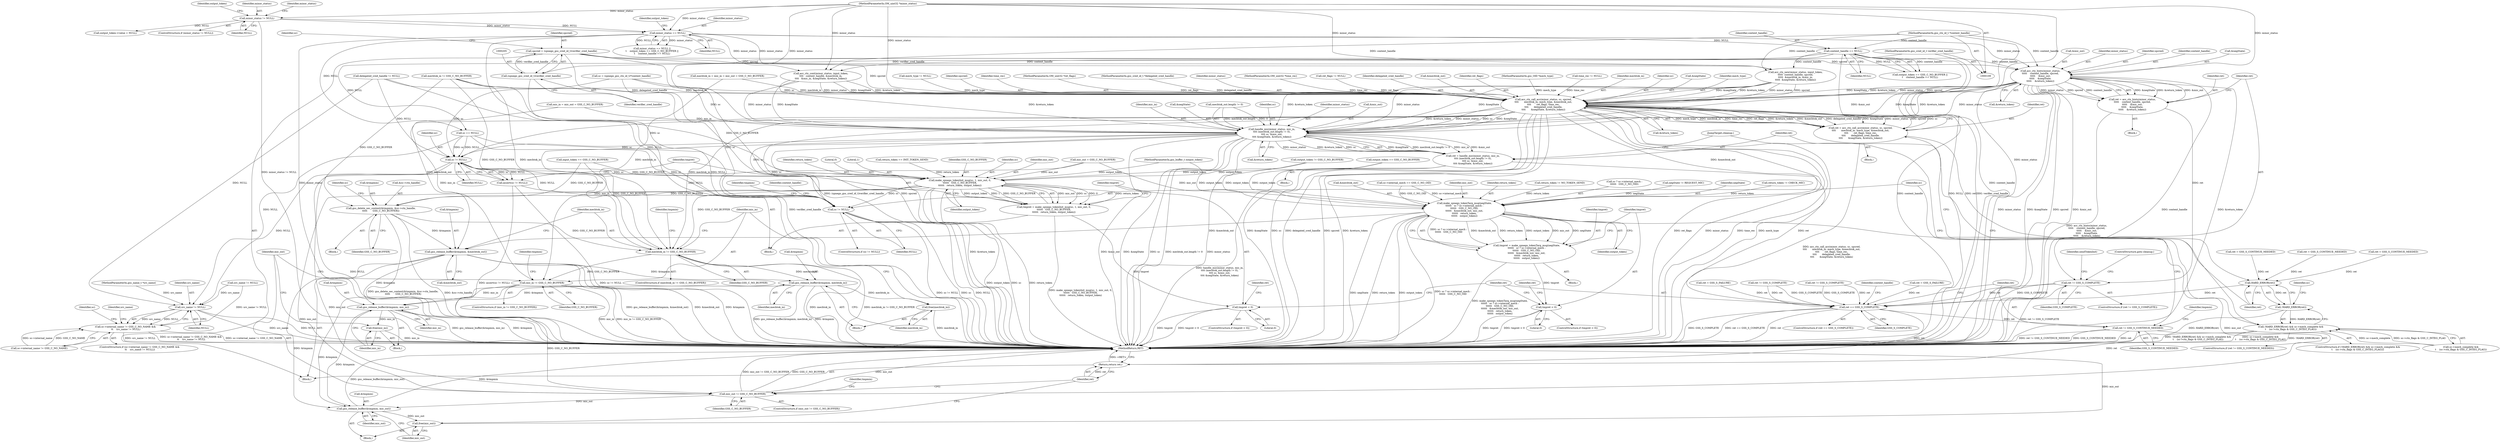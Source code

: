 digraph "0_krb5_b51b33f2bc5d1497ddf5bd107f791c101695000d_3@pointer" {
"1000267" [label="(Call,acc_ctx_hints(minor_status,\n\t\t\t\t\t    context_handle, spcred,\n\t\t\t\t\t    &mic_out,\n\t\t\t\t\t    &negState,\n\t\t\t\t\t    &return_token))"];
"1000178" [label="(Call,minor_status == NULL)"];
"1000154" [label="(Call,minor_status != NULL)"];
"1000110" [label="(MethodParameterIn,OM_uint32 *minor_status)"];
"1000185" [label="(Call,context_handle == NULL)"];
"1000111" [label="(MethodParameterIn,gss_ctx_id_t *context_handle)"];
"1000202" [label="(Call,spcred = (spnego_gss_cred_id_t)verifier_cred_handle)"];
"1000204" [label="(Call,(spnego_gss_cred_id_t)verifier_cred_handle)"];
"1000112" [label="(MethodParameterIn,gss_cred_id_t verifier_cred_handle)"];
"1000265" [label="(Call,ret = acc_ctx_hints(minor_status,\n\t\t\t\t\t    context_handle, spcred,\n\t\t\t\t\t    &mic_out,\n\t\t\t\t\t    &negState,\n\t\t\t\t\t    &return_token))"];
"1000278" [label="(Call,ret != GSS_S_COMPLETE)"];
"1000463" [label="(Call,ret == GSS_S_COMPLETE)"];
"1000502" [label="(Call,ret != GSS_S_CONTINUE_NEEDED)"];
"1000564" [label="(Return,return ret;)"];
"1000354" [label="(Call,acc_ctx_call_acc(minor_status, sc, spcred,\n\t\t\t\t       mechtok_in, mech_type, &mechtok_out,\n\t\t\t\t       ret_flags, time_rec,\n\t\t\t\t       delegated_cred_handle,\n\t\t\t\t       &negState, &return_token))"];
"1000352" [label="(Call,ret = acc_ctx_call_acc(minor_status, sc, spcred,\n\t\t\t\t       mechtok_in, mech_type, &mechtok_out,\n\t\t\t\t       ret_flags, time_rec,\n\t\t\t\t       delegated_cred_handle,\n\t\t\t\t       &negState, &return_token))"];
"1000372" [label="(Call,HARD_ERROR(ret))"];
"1000371" [label="(Call,!HARD_ERROR(ret))"];
"1000370" [label="(Call,!HARD_ERROR(ret) && sc->mech_complete &&\n\t    (sc->ctx_flags & GSS_C_INTEG_FLAG))"];
"1000386" [label="(Call,handle_mic(minor_status, mic_in,\n\t\t\t\t (mechtok_out.length != 0),\n\t\t\t\t sc, &mic_out,\n\t\t\t\t &negState, &return_token))"];
"1000384" [label="(Call,ret = handle_mic(minor_status, mic_in,\n\t\t\t\t (mechtok_out.length != 0),\n\t\t\t\t sc, &mic_out,\n\t\t\t\t &negState, &return_token))"];
"1000410" [label="(Call,sc != NULL)"];
"1000409" [label="(Call,assert(sc != NULL))"];
"1000415" [label="(Call,make_spnego_tokenInit_msg(sc, 1, mic_out, 0,\n\t\t\t\t\t\t   GSS_C_NO_BUFFER,\n\t\t\t\t\t\t   return_token, output_token))"];
"1000413" [label="(Call,tmpret = make_spnego_tokenInit_msg(sc, 1, mic_out, 0,\n\t\t\t\t\t\t   GSS_C_NO_BUFFER,\n\t\t\t\t\t\t   return_token, output_token))"];
"1000424" [label="(Call,tmpret < 0)"];
"1000507" [label="(Call,sc != NULL)"];
"1000511" [label="(Call,gss_delete_sec_context(&tmpmin, &sc->ctx_handle,\n\t\t\t\t\t       GSS_C_NO_BUFFER))"];
"1000526" [label="(Call,gss_release_buffer(&tmpmin, &mechtok_out))"];
"1000536" [label="(Call,gss_release_buffer(&tmpmin, mechtok_in))"];
"1000540" [label="(Call,free(mechtok_in))"];
"1000547" [label="(Call,gss_release_buffer(&tmpmin, mic_in))"];
"1000551" [label="(Call,free(mic_in))"];
"1000558" [label="(Call,gss_release_buffer(&tmpmin, mic_out))"];
"1000562" [label="(Call,free(mic_out))"];
"1000532" [label="(Call,mechtok_in != GSS_C_NO_BUFFER)"];
"1000543" [label="(Call,mic_in != GSS_C_NO_BUFFER)"];
"1000554" [label="(Call,mic_out != GSS_C_NO_BUFFER)"];
"1000482" [label="(Call,src_name != NULL)"];
"1000476" [label="(Call,sc->internal_name != GSS_C_NO_NAME &&\n \t\t    src_name != NULL)"];
"1000442" [label="(Call,make_spnego_tokenTarg_msg(negState,\n\t\t\t\t\t\t   sc ? sc->internal_mech :\n\t\t\t\t\t\t   GSS_C_NO_OID,\n\t\t\t\t\t\t   &mechtok_out, mic_out,\n\t\t\t\t\t\t   return_token,\n\t\t\t\t\t\t   output_token))"];
"1000440" [label="(Call,tmpret = make_spnego_tokenTarg_msg(negState,\n\t\t\t\t\t\t   sc ? sc->internal_mech :\n\t\t\t\t\t\t   GSS_C_NO_OID,\n\t\t\t\t\t\t   &mechtok_out, mic_out,\n\t\t\t\t\t\t   return_token,\n\t\t\t\t\t\t   output_token))"];
"1000456" [label="(Call,tmpret < 0)"];
"1000440" [label="(Call,tmpret = make_spnego_tokenTarg_msg(negState,\n\t\t\t\t\t\t   sc ? sc->internal_mech :\n\t\t\t\t\t\t   GSS_C_NO_OID,\n\t\t\t\t\t\t   &mechtok_out, mic_out,\n\t\t\t\t\t\t   return_token,\n\t\t\t\t\t\t   output_token))"];
"1000412" [label="(Identifier,NULL)"];
"1000514" [label="(Call,&sc->ctx_handle)"];
"1000419" [label="(Literal,0)"];
"1000558" [label="(Call,gss_release_buffer(&tmpmin, mic_out))"];
"1000414" [label="(Identifier,tmpret)"];
"1000413" [label="(Call,tmpret = make_spnego_tokenInit_msg(sc, 1, mic_out, 0,\n\t\t\t\t\t\t   GSS_C_NO_BUFFER,\n\t\t\t\t\t\t   return_token, output_token))"];
"1000206" [label="(Identifier,verifier_cred_handle)"];
"1000564" [label="(Return,return ret;)"];
"1000531" [label="(ControlStructure,if (mechtok_in != GSS_C_NO_BUFFER))"];
"1000452" [label="(Identifier,mic_out)"];
"1000464" [label="(Identifier,ret)"];
"1000264" [label="(Block,)"];
"1000410" [label="(Call,sc != NULL)"];
"1000183" [label="(Identifier,output_token)"];
"1000155" [label="(Identifier,minor_status)"];
"1000510" [label="(Block,)"];
"1000550" [label="(Identifier,mic_in)"];
"1000417" [label="(Literal,1)"];
"1000453" [label="(Identifier,return_token)"];
"1000159" [label="(Identifier,minor_status)"];
"1000357" [label="(Identifier,spcred)"];
"1000388" [label="(Identifier,mic_in)"];
"1000404" [label="(Call,return_token == INIT_TOKEN_SEND)"];
"1000513" [label="(Identifier,tmpmin)"];
"1000354" [label="(Call,acc_ctx_call_acc(minor_status, sc, spcred,\n\t\t\t\t       mechtok_in, mech_type, &mechtok_out,\n\t\t\t\t       ret_flags, time_rec,\n\t\t\t\t       delegated_cred_handle,\n\t\t\t\t       &negState, &return_token))"];
"1000423" [label="(ControlStructure,if (tmpret < 0))"];
"1000442" [label="(Call,make_spnego_tokenTarg_msg(negState,\n\t\t\t\t\t\t   sc ? sc->internal_mech :\n\t\t\t\t\t\t   GSS_C_NO_OID,\n\t\t\t\t\t\t   &mechtok_out, mic_out,\n\t\t\t\t\t\t   return_token,\n\t\t\t\t\t\t   output_token))"];
"1000310" [label="(Call,ret = GSS_S_CONTINUE_NEEDED)"];
"1000271" [label="(Call,&mic_out)"];
"1000528" [label="(Identifier,tmpmin)"];
"1000560" [label="(Identifier,tmpmin)"];
"1000433" [label="(Call,return_token != NO_TOKEN_SEND)"];
"1000351" [label="(Block,)"];
"1000561" [label="(Identifier,mic_out)"];
"1000444" [label="(Call,sc ? sc->internal_mech :\n\t\t\t\t\t\t   GSS_C_NO_OID)"];
"1000533" [label="(Identifier,mechtok_in)"];
"1000529" [label="(Call,&mechtok_out)"];
"1000345" [label="(Call,negState != REQUEST_MIC)"];
"1000112" [label="(MethodParameterIn,gss_cred_id_t verifier_cred_handle)"];
"1000565" [label="(Identifier,ret)"];
"1000268" [label="(Identifier,minor_status)"];
"1000509" [label="(Identifier,NULL)"];
"1000383" [label="(Block,)"];
"1000501" [label="(ControlStructure,if (ret != GSS_S_CONTINUE_NEEDED))"];
"1000146" [label="(Call,mechtok_in = mic_in = mic_out = GSS_C_NO_BUFFER)"];
"1000363" [label="(Identifier,time_rec)"];
"1000115" [label="(MethodParameterIn,gss_name_t *src_name)"];
"1000353" [label="(Identifier,ret)"];
"1000462" [label="(ControlStructure,if (ret == GSS_S_COMPLETE))"];
"1000524" [label="(Identifier,context_handle)"];
"1000204" [label="(Call,(spnego_gss_cred_id_t)verifier_cred_handle)"];
"1000182" [label="(Call,output_token == GSS_C_NO_BUFFER)"];
"1000532" [label="(Call,mechtok_in != GSS_C_NO_BUFFER)"];
"1000543" [label="(Call,mic_in != GSS_C_NO_BUFFER)"];
"1000475" [label="(ControlStructure,if (sc->internal_name != GSS_C_NO_NAME &&\n \t\t    src_name != NULL))"];
"1000111" [label="(MethodParameterIn,gss_ctx_id_t *context_handle)"];
"1000477" [label="(Call,sc->internal_name != GSS_C_NO_NAME)"];
"1000546" [label="(Block,)"];
"1000370" [label="(Call,!HARD_ERROR(ret) && sc->mech_complete &&\n\t    (sc->ctx_flags & GSS_C_INTEG_FLAG))"];
"1000118" [label="(MethodParameterIn,OM_uint32 *ret_flags)"];
"1000559" [label="(Call,&tmpmin)"];
"1000153" [label="(ControlStructure,if (minor_status != NULL))"];
"1000548" [label="(Call,&tmpmin)"];
"1000330" [label="(Call,ret != GSS_S_COMPLETE)"];
"1000425" [label="(Identifier,tmpret)"];
"1000187" [label="(Identifier,NULL)"];
"1000460" [label="(Identifier,ret)"];
"1000278" [label="(Call,ret != GSS_S_COMPLETE)"];
"1000120" [label="(MethodParameterIn,gss_cred_id_t *delegated_cred_handle)"];
"1000397" [label="(Call,&negState)"];
"1000563" [label="(Identifier,mic_out)"];
"1000355" [label="(Identifier,minor_status)"];
"1000427" [label="(Call,ret = GSS_S_FAILURE)"];
"1000306" [label="(Call,ret != GSS_S_COMPLETE)"];
"1000399" [label="(Call,&return_token)"];
"1000555" [label="(Identifier,mic_out)"];
"1000521" [label="(Identifier,sc)"];
"1000556" [label="(Identifier,GSS_C_NO_BUFFER)"];
"1000283" [label="(Identifier,sendTokenInit)"];
"1000251" [label="(Call,delegated_cred_handle != NULL)"];
"1000119" [label="(MethodParameterIn,OM_uint32 *time_rec)"];
"1000243" [label="(Call,ret_flags != NULL)"];
"1000389" [label="(Call,mechtok_out.length != 0)"];
"1000527" [label="(Call,&tmpmin)"];
"1000538" [label="(Identifier,tmpmin)"];
"1000178" [label="(Call,minor_status == NULL)"];
"1000409" [label="(Call,assert(sc != NULL))"];
"1000547" [label="(Call,gss_release_buffer(&tmpmin, mic_in))"];
"1000334" [label="(Call,ret = GSS_S_CONTINUE_NEEDED)"];
"1000526" [label="(Call,gss_release_buffer(&tmpmin, &mechtok_out))"];
"1000545" [label="(Identifier,GSS_C_NO_BUFFER)"];
"1000507" [label="(Call,sc != NULL)"];
"1000348" [label="(Call,mechtok_in != GSS_C_NO_BUFFER)"];
"1000317" [label="(Call,acc_ctx_cont(minor_status, input_token,\n\t\t\t\t   context_handle, &mechtok_in,\n\t\t\t\t   &mic_in, &negState, &return_token))"];
"1000469" [label="(Identifier,context_handle)"];
"1000117" [label="(MethodParameterIn,gss_buffer_t output_token)"];
"1000364" [label="(Identifier,delegated_cred_handle)"];
"1000557" [label="(Block,)"];
"1000292" [label="(Call,acc_ctx_new(minor_status, input_token,\n\t\t\t\t\t  context_handle, spcred,\n\t\t\t\t\t  &mechtok_in, &mic_in,\n\t\t\t\t\t  &negState, &return_token))"];
"1000267" [label="(Call,acc_ctx_hints(minor_status,\n\t\t\t\t\t    context_handle, spcred,\n\t\t\t\t\t    &mic_out,\n\t\t\t\t\t    &negState,\n\t\t\t\t\t    &return_token))"];
"1000110" [label="(MethodParameterIn,OM_uint32 *minor_status)"];
"1000499" [label="(Identifier,sc)"];
"1000360" [label="(Call,&mechtok_out)"];
"1000362" [label="(Identifier,ret_flags)"];
"1000482" [label="(Call,src_name != NULL)"];
"1000536" [label="(Call,gss_release_buffer(&tmpmin, mechtok_in))"];
"1000483" [label="(Identifier,src_name)"];
"1000502" [label="(Call,ret != GSS_S_CONTINUE_NEEDED)"];
"1000367" [label="(Call,&return_token)"];
"1000116" [label="(MethodParameterIn,gss_OID *mech_type)"];
"1000270" [label="(Identifier,spcred)"];
"1000540" [label="(Call,free(mechtok_in))"];
"1000535" [label="(Block,)"];
"1000476" [label="(Call,sc->internal_name != GSS_C_NO_NAME &&\n \t\t    src_name != NULL)"];
"1000235" [label="(Call,time_rec != NULL)"];
"1000385" [label="(Identifier,ret)"];
"1000512" [label="(Call,&tmpmin)"];
"1000465" [label="(Identifier,GSS_S_COMPLETE)"];
"1000553" [label="(ControlStructure,if (mic_out != GSS_C_NO_BUFFER))"];
"1000209" [label="(Call,sc == NULL)"];
"1000376" [label="(Identifier,sc)"];
"1000420" [label="(Identifier,GSS_C_NO_BUFFER)"];
"1000280" [label="(Identifier,GSS_S_COMPLETE)"];
"1000171" [label="(Call,output_token->value = NULL)"];
"1000411" [label="(Identifier,sc)"];
"1000394" [label="(Identifier,sc)"];
"1000163" [label="(Identifier,output_token)"];
"1000369" [label="(ControlStructure,if (!HARD_ERROR(ret) && sc->mech_complete &&\n\t    (sc->ctx_flags & GSS_C_INTEG_FLAG)))"];
"1000484" [label="(Identifier,NULL)"];
"1000219" [label="(Call,src_name != NULL)"];
"1000549" [label="(Identifier,tmpmin)"];
"1000504" [label="(Identifier,GSS_S_CONTINUE_NEEDED)"];
"1000401" [label="(JumpTarget,cleanup:)"];
"1000162" [label="(Call,output_token != GSS_C_NO_BUFFER)"];
"1000506" [label="(ControlStructure,if (sc != NULL))"];
"1000387" [label="(Identifier,minor_status)"];
"1000454" [label="(Identifier,output_token)"];
"1000537" [label="(Call,&tmpmin)"];
"1000384" [label="(Call,ret = handle_mic(minor_status, mic_in,\n\t\t\t\t (mechtok_out.length != 0),\n\t\t\t\t sc, &mic_out,\n\t\t\t\t &negState, &return_token))"];
"1000177" [label="(Call,minor_status == NULL ||\n\t    output_token == GSS_C_NO_BUFFER ||\n\t    context_handle == NULL)"];
"1000337" [label="(Call,sc = (spnego_gss_ctx_id_t)*context_handle)"];
"1000203" [label="(Identifier,spcred)"];
"1000279" [label="(Identifier,ret)"];
"1000415" [label="(Call,make_spnego_tokenInit_msg(sc, 1, mic_out, 0,\n\t\t\t\t\t\t   GSS_C_NO_BUFFER,\n\t\t\t\t\t\t   return_token, output_token))"];
"1000443" [label="(Identifier,negState)"];
"1000539" [label="(Identifier,mechtok_in)"];
"1000463" [label="(Call,ret == GSS_S_COMPLETE)"];
"1000148" [label="(Call,mic_in = mic_out = GSS_C_NO_BUFFER)"];
"1000408" [label="(Block,)"];
"1000416" [label="(Identifier,sc)"];
"1000191" [label="(Call,input_token == GSS_C_NO_BUFFER)"];
"1000508" [label="(Identifier,sc)"];
"1000426" [label="(Literal,0)"];
"1000372" [label="(Call,HARD_ERROR(ret))"];
"1000441" [label="(Identifier,tmpret)"];
"1000436" [label="(Call,return_token != CHECK_MIC)"];
"1000185" [label="(Call,context_handle == NULL)"];
"1000179" [label="(Identifier,minor_status)"];
"1000269" [label="(Identifier,context_handle)"];
"1000358" [label="(Identifier,mechtok_in)"];
"1000386" [label="(Call,handle_mic(minor_status, mic_in,\n\t\t\t\t (mechtok_out.length != 0),\n\t\t\t\t sc, &mic_out,\n\t\t\t\t &negState, &return_token))"];
"1000356" [label="(Identifier,sc)"];
"1000374" [label="(Call,sc->mech_complete &&\n\t    (sc->ctx_flags & GSS_C_INTEG_FLAG))"];
"1000450" [label="(Call,&mechtok_out)"];
"1000459" [label="(Call,ret = GSS_S_FAILURE)"];
"1000554" [label="(Call,mic_out != GSS_C_NO_BUFFER)"];
"1000541" [label="(Identifier,mechtok_in)"];
"1000180" [label="(Identifier,NULL)"];
"1000121" [label="(Block,)"];
"1000365" [label="(Call,&negState)"];
"1000281" [label="(ControlStructure,goto cleanup;)"];
"1000373" [label="(Identifier,ret)"];
"1000552" [label="(Identifier,mic_in)"];
"1000154" [label="(Call,minor_status != NULL)"];
"1000277" [label="(ControlStructure,if (ret != GSS_S_COMPLETE))"];
"1000503" [label="(Identifier,ret)"];
"1000418" [label="(Identifier,mic_out)"];
"1000428" [label="(Identifier,ret)"];
"1000542" [label="(ControlStructure,if (mic_in != GSS_C_NO_BUFFER))"];
"1000456" [label="(Call,tmpret < 0)"];
"1000455" [label="(ControlStructure,if (tmpret < 0))"];
"1000210" [label="(Identifier,sc)"];
"1000181" [label="(Call,output_token == GSS_C_NO_BUFFER ||\n\t    context_handle == NULL)"];
"1000439" [label="(Block,)"];
"1000421" [label="(Identifier,return_token)"];
"1000273" [label="(Call,&negState)"];
"1000371" [label="(Call,!HARD_ERROR(ret))"];
"1000202" [label="(Call,spcred = (spnego_gss_cred_id_t)verifier_cred_handle)"];
"1000186" [label="(Identifier,context_handle)"];
"1000518" [label="(Identifier,GSS_C_NO_BUFFER)"];
"1000458" [label="(Literal,0)"];
"1000457" [label="(Identifier,tmpret)"];
"1000266" [label="(Identifier,ret)"];
"1000212" [label="(Call,sc->internal_mech == GSS_C_NO_OID)"];
"1000424" [label="(Call,tmpret < 0)"];
"1000359" [label="(Identifier,mech_type)"];
"1000534" [label="(Identifier,GSS_C_NO_BUFFER)"];
"1000395" [label="(Call,&mic_out)"];
"1000551" [label="(Call,free(mic_in))"];
"1000488" [label="(Identifier,src_name)"];
"1000511" [label="(Call,gss_delete_sec_context(&tmpmin, &sc->ctx_handle,\n\t\t\t\t\t       GSS_C_NO_BUFFER))"];
"1000227" [label="(Call,mech_type != NULL)"];
"1000422" [label="(Identifier,output_token)"];
"1000352" [label="(Call,ret = acc_ctx_call_acc(minor_status, sc, spcred,\n\t\t\t\t       mechtok_in, mech_type, &mechtok_out,\n\t\t\t\t       ret_flags, time_rec,\n\t\t\t\t       delegated_cred_handle,\n\t\t\t\t       &negState, &return_token))"];
"1000562" [label="(Call,free(mic_out))"];
"1000150" [label="(Call,mic_out = GSS_C_NO_BUFFER)"];
"1000275" [label="(Call,&return_token)"];
"1000566" [label="(MethodReturn,RET)"];
"1000285" [label="(Call,ret = GSS_S_CONTINUE_NEEDED)"];
"1000265" [label="(Call,ret = acc_ctx_hints(minor_status,\n\t\t\t\t\t    context_handle, spcred,\n\t\t\t\t\t    &mic_out,\n\t\t\t\t\t    &negState,\n\t\t\t\t\t    &return_token))"];
"1000156" [label="(Identifier,NULL)"];
"1000544" [label="(Identifier,mic_in)"];
"1000267" -> "1000265"  [label="AST: "];
"1000267" -> "1000275"  [label="CFG: "];
"1000268" -> "1000267"  [label="AST: "];
"1000269" -> "1000267"  [label="AST: "];
"1000270" -> "1000267"  [label="AST: "];
"1000271" -> "1000267"  [label="AST: "];
"1000273" -> "1000267"  [label="AST: "];
"1000275" -> "1000267"  [label="AST: "];
"1000265" -> "1000267"  [label="CFG: "];
"1000267" -> "1000566"  [label="DDG: &return_token"];
"1000267" -> "1000566"  [label="DDG: context_handle"];
"1000267" -> "1000566"  [label="DDG: minor_status"];
"1000267" -> "1000566"  [label="DDG: &negState"];
"1000267" -> "1000566"  [label="DDG: spcred"];
"1000267" -> "1000566"  [label="DDG: &mic_out"];
"1000267" -> "1000265"  [label="DDG: &negState"];
"1000267" -> "1000265"  [label="DDG: &return_token"];
"1000267" -> "1000265"  [label="DDG: &mic_out"];
"1000267" -> "1000265"  [label="DDG: minor_status"];
"1000267" -> "1000265"  [label="DDG: spcred"];
"1000267" -> "1000265"  [label="DDG: context_handle"];
"1000178" -> "1000267"  [label="DDG: minor_status"];
"1000110" -> "1000267"  [label="DDG: minor_status"];
"1000185" -> "1000267"  [label="DDG: context_handle"];
"1000111" -> "1000267"  [label="DDG: context_handle"];
"1000202" -> "1000267"  [label="DDG: spcred"];
"1000267" -> "1000354"  [label="DDG: minor_status"];
"1000267" -> "1000354"  [label="DDG: spcred"];
"1000267" -> "1000354"  [label="DDG: &negState"];
"1000267" -> "1000354"  [label="DDG: &return_token"];
"1000267" -> "1000386"  [label="DDG: minor_status"];
"1000267" -> "1000386"  [label="DDG: &mic_out"];
"1000267" -> "1000386"  [label="DDG: &negState"];
"1000267" -> "1000386"  [label="DDG: &return_token"];
"1000178" -> "1000177"  [label="AST: "];
"1000178" -> "1000180"  [label="CFG: "];
"1000179" -> "1000178"  [label="AST: "];
"1000180" -> "1000178"  [label="AST: "];
"1000183" -> "1000178"  [label="CFG: "];
"1000177" -> "1000178"  [label="CFG: "];
"1000178" -> "1000566"  [label="DDG: minor_status"];
"1000178" -> "1000566"  [label="DDG: NULL"];
"1000178" -> "1000177"  [label="DDG: minor_status"];
"1000178" -> "1000177"  [label="DDG: NULL"];
"1000154" -> "1000178"  [label="DDG: minor_status"];
"1000154" -> "1000178"  [label="DDG: NULL"];
"1000110" -> "1000178"  [label="DDG: minor_status"];
"1000178" -> "1000185"  [label="DDG: NULL"];
"1000178" -> "1000209"  [label="DDG: NULL"];
"1000178" -> "1000292"  [label="DDG: minor_status"];
"1000178" -> "1000317"  [label="DDG: minor_status"];
"1000154" -> "1000153"  [label="AST: "];
"1000154" -> "1000156"  [label="CFG: "];
"1000155" -> "1000154"  [label="AST: "];
"1000156" -> "1000154"  [label="AST: "];
"1000159" -> "1000154"  [label="CFG: "];
"1000163" -> "1000154"  [label="CFG: "];
"1000154" -> "1000566"  [label="DDG: minor_status != NULL"];
"1000110" -> "1000154"  [label="DDG: minor_status"];
"1000154" -> "1000171"  [label="DDG: NULL"];
"1000110" -> "1000109"  [label="AST: "];
"1000110" -> "1000566"  [label="DDG: minor_status"];
"1000110" -> "1000292"  [label="DDG: minor_status"];
"1000110" -> "1000317"  [label="DDG: minor_status"];
"1000110" -> "1000354"  [label="DDG: minor_status"];
"1000110" -> "1000386"  [label="DDG: minor_status"];
"1000185" -> "1000181"  [label="AST: "];
"1000185" -> "1000187"  [label="CFG: "];
"1000186" -> "1000185"  [label="AST: "];
"1000187" -> "1000185"  [label="AST: "];
"1000181" -> "1000185"  [label="CFG: "];
"1000185" -> "1000566"  [label="DDG: context_handle"];
"1000185" -> "1000566"  [label="DDG: NULL"];
"1000185" -> "1000181"  [label="DDG: context_handle"];
"1000185" -> "1000181"  [label="DDG: NULL"];
"1000111" -> "1000185"  [label="DDG: context_handle"];
"1000185" -> "1000209"  [label="DDG: NULL"];
"1000185" -> "1000292"  [label="DDG: context_handle"];
"1000185" -> "1000317"  [label="DDG: context_handle"];
"1000111" -> "1000109"  [label="AST: "];
"1000111" -> "1000566"  [label="DDG: context_handle"];
"1000111" -> "1000292"  [label="DDG: context_handle"];
"1000111" -> "1000317"  [label="DDG: context_handle"];
"1000202" -> "1000121"  [label="AST: "];
"1000202" -> "1000204"  [label="CFG: "];
"1000203" -> "1000202"  [label="AST: "];
"1000204" -> "1000202"  [label="AST: "];
"1000210" -> "1000202"  [label="CFG: "];
"1000202" -> "1000566"  [label="DDG: spcred"];
"1000202" -> "1000566"  [label="DDG: (spnego_gss_cred_id_t)verifier_cred_handle"];
"1000204" -> "1000202"  [label="DDG: verifier_cred_handle"];
"1000202" -> "1000292"  [label="DDG: spcred"];
"1000202" -> "1000354"  [label="DDG: spcred"];
"1000204" -> "1000206"  [label="CFG: "];
"1000205" -> "1000204"  [label="AST: "];
"1000206" -> "1000204"  [label="AST: "];
"1000204" -> "1000566"  [label="DDG: verifier_cred_handle"];
"1000112" -> "1000204"  [label="DDG: verifier_cred_handle"];
"1000112" -> "1000109"  [label="AST: "];
"1000112" -> "1000566"  [label="DDG: verifier_cred_handle"];
"1000265" -> "1000264"  [label="AST: "];
"1000266" -> "1000265"  [label="AST: "];
"1000279" -> "1000265"  [label="CFG: "];
"1000265" -> "1000566"  [label="DDG: acc_ctx_hints(minor_status,\n\t\t\t\t\t    context_handle, spcred,\n\t\t\t\t\t    &mic_out,\n\t\t\t\t\t    &negState,\n\t\t\t\t\t    &return_token)"];
"1000265" -> "1000278"  [label="DDG: ret"];
"1000278" -> "1000277"  [label="AST: "];
"1000278" -> "1000280"  [label="CFG: "];
"1000279" -> "1000278"  [label="AST: "];
"1000280" -> "1000278"  [label="AST: "];
"1000281" -> "1000278"  [label="CFG: "];
"1000283" -> "1000278"  [label="CFG: "];
"1000278" -> "1000566"  [label="DDG: ret != GSS_S_COMPLETE"];
"1000278" -> "1000463"  [label="DDG: ret"];
"1000278" -> "1000463"  [label="DDG: GSS_S_COMPLETE"];
"1000463" -> "1000462"  [label="AST: "];
"1000463" -> "1000465"  [label="CFG: "];
"1000464" -> "1000463"  [label="AST: "];
"1000465" -> "1000463"  [label="AST: "];
"1000469" -> "1000463"  [label="CFG: "];
"1000503" -> "1000463"  [label="CFG: "];
"1000463" -> "1000566"  [label="DDG: GSS_S_COMPLETE"];
"1000463" -> "1000566"  [label="DDG: ret == GSS_S_COMPLETE"];
"1000463" -> "1000566"  [label="DDG: ret"];
"1000427" -> "1000463"  [label="DDG: ret"];
"1000306" -> "1000463"  [label="DDG: ret"];
"1000306" -> "1000463"  [label="DDG: GSS_S_COMPLETE"];
"1000372" -> "1000463"  [label="DDG: ret"];
"1000384" -> "1000463"  [label="DDG: ret"];
"1000459" -> "1000463"  [label="DDG: ret"];
"1000330" -> "1000463"  [label="DDG: ret"];
"1000330" -> "1000463"  [label="DDG: GSS_S_COMPLETE"];
"1000463" -> "1000502"  [label="DDG: ret"];
"1000463" -> "1000564"  [label="DDG: ret"];
"1000502" -> "1000501"  [label="AST: "];
"1000502" -> "1000504"  [label="CFG: "];
"1000503" -> "1000502"  [label="AST: "];
"1000504" -> "1000502"  [label="AST: "];
"1000508" -> "1000502"  [label="CFG: "];
"1000528" -> "1000502"  [label="CFG: "];
"1000502" -> "1000566"  [label="DDG: ret"];
"1000502" -> "1000566"  [label="DDG: ret != GSS_S_CONTINUE_NEEDED"];
"1000502" -> "1000566"  [label="DDG: GSS_S_CONTINUE_NEEDED"];
"1000502" -> "1000564"  [label="DDG: ret"];
"1000564" -> "1000121"  [label="AST: "];
"1000564" -> "1000565"  [label="CFG: "];
"1000565" -> "1000564"  [label="AST: "];
"1000566" -> "1000564"  [label="CFG: "];
"1000564" -> "1000566"  [label="DDG: <RET>"];
"1000565" -> "1000564"  [label="DDG: ret"];
"1000354" -> "1000352"  [label="AST: "];
"1000354" -> "1000367"  [label="CFG: "];
"1000355" -> "1000354"  [label="AST: "];
"1000356" -> "1000354"  [label="AST: "];
"1000357" -> "1000354"  [label="AST: "];
"1000358" -> "1000354"  [label="AST: "];
"1000359" -> "1000354"  [label="AST: "];
"1000360" -> "1000354"  [label="AST: "];
"1000362" -> "1000354"  [label="AST: "];
"1000363" -> "1000354"  [label="AST: "];
"1000364" -> "1000354"  [label="AST: "];
"1000365" -> "1000354"  [label="AST: "];
"1000367" -> "1000354"  [label="AST: "];
"1000352" -> "1000354"  [label="CFG: "];
"1000354" -> "1000566"  [label="DDG: &negState"];
"1000354" -> "1000566"  [label="DDG: sc"];
"1000354" -> "1000566"  [label="DDG: delegated_cred_handle"];
"1000354" -> "1000566"  [label="DDG: spcred"];
"1000354" -> "1000566"  [label="DDG: &return_token"];
"1000354" -> "1000566"  [label="DDG: ret_flags"];
"1000354" -> "1000566"  [label="DDG: minor_status"];
"1000354" -> "1000566"  [label="DDG: time_rec"];
"1000354" -> "1000566"  [label="DDG: mech_type"];
"1000354" -> "1000352"  [label="DDG: mech_type"];
"1000354" -> "1000352"  [label="DDG: mechtok_in"];
"1000354" -> "1000352"  [label="DDG: time_rec"];
"1000354" -> "1000352"  [label="DDG: ret_flags"];
"1000354" -> "1000352"  [label="DDG: &return_token"];
"1000354" -> "1000352"  [label="DDG: &mechtok_out"];
"1000354" -> "1000352"  [label="DDG: delegated_cred_handle"];
"1000354" -> "1000352"  [label="DDG: &negState"];
"1000354" -> "1000352"  [label="DDG: minor_status"];
"1000354" -> "1000352"  [label="DDG: spcred"];
"1000354" -> "1000352"  [label="DDG: sc"];
"1000317" -> "1000354"  [label="DDG: minor_status"];
"1000317" -> "1000354"  [label="DDG: &negState"];
"1000317" -> "1000354"  [label="DDG: &return_token"];
"1000292" -> "1000354"  [label="DDG: minor_status"];
"1000292" -> "1000354"  [label="DDG: spcred"];
"1000292" -> "1000354"  [label="DDG: &negState"];
"1000292" -> "1000354"  [label="DDG: &return_token"];
"1000337" -> "1000354"  [label="DDG: sc"];
"1000348" -> "1000354"  [label="DDG: mechtok_in"];
"1000146" -> "1000354"  [label="DDG: mechtok_in"];
"1000227" -> "1000354"  [label="DDG: mech_type"];
"1000116" -> "1000354"  [label="DDG: mech_type"];
"1000243" -> "1000354"  [label="DDG: ret_flags"];
"1000118" -> "1000354"  [label="DDG: ret_flags"];
"1000235" -> "1000354"  [label="DDG: time_rec"];
"1000119" -> "1000354"  [label="DDG: time_rec"];
"1000251" -> "1000354"  [label="DDG: delegated_cred_handle"];
"1000120" -> "1000354"  [label="DDG: delegated_cred_handle"];
"1000354" -> "1000386"  [label="DDG: minor_status"];
"1000354" -> "1000386"  [label="DDG: sc"];
"1000354" -> "1000386"  [label="DDG: &negState"];
"1000354" -> "1000386"  [label="DDG: &return_token"];
"1000354" -> "1000410"  [label="DDG: sc"];
"1000354" -> "1000442"  [label="DDG: &mechtok_out"];
"1000354" -> "1000507"  [label="DDG: sc"];
"1000354" -> "1000526"  [label="DDG: &mechtok_out"];
"1000354" -> "1000532"  [label="DDG: mechtok_in"];
"1000352" -> "1000351"  [label="AST: "];
"1000353" -> "1000352"  [label="AST: "];
"1000373" -> "1000352"  [label="CFG: "];
"1000352" -> "1000566"  [label="DDG: acc_ctx_call_acc(minor_status, sc, spcred,\n\t\t\t\t       mechtok_in, mech_type, &mechtok_out,\n\t\t\t\t       ret_flags, time_rec,\n\t\t\t\t       delegated_cred_handle,\n\t\t\t\t       &negState, &return_token)"];
"1000352" -> "1000372"  [label="DDG: ret"];
"1000372" -> "1000371"  [label="AST: "];
"1000372" -> "1000373"  [label="CFG: "];
"1000373" -> "1000372"  [label="AST: "];
"1000371" -> "1000372"  [label="CFG: "];
"1000372" -> "1000371"  [label="DDG: ret"];
"1000285" -> "1000372"  [label="DDG: ret"];
"1000310" -> "1000372"  [label="DDG: ret"];
"1000334" -> "1000372"  [label="DDG: ret"];
"1000371" -> "1000370"  [label="AST: "];
"1000376" -> "1000371"  [label="CFG: "];
"1000370" -> "1000371"  [label="CFG: "];
"1000371" -> "1000566"  [label="DDG: HARD_ERROR(ret)"];
"1000371" -> "1000370"  [label="DDG: HARD_ERROR(ret)"];
"1000370" -> "1000369"  [label="AST: "];
"1000370" -> "1000374"  [label="CFG: "];
"1000374" -> "1000370"  [label="AST: "];
"1000385" -> "1000370"  [label="CFG: "];
"1000401" -> "1000370"  [label="CFG: "];
"1000370" -> "1000566"  [label="DDG: !HARD_ERROR(ret) && sc->mech_complete &&\n\t    (sc->ctx_flags & GSS_C_INTEG_FLAG)"];
"1000370" -> "1000566"  [label="DDG: sc->mech_complete &&\n\t    (sc->ctx_flags & GSS_C_INTEG_FLAG)"];
"1000370" -> "1000566"  [label="DDG: !HARD_ERROR(ret)"];
"1000374" -> "1000370"  [label="DDG: sc->mech_complete"];
"1000374" -> "1000370"  [label="DDG: sc->ctx_flags & GSS_C_INTEG_FLAG"];
"1000386" -> "1000384"  [label="AST: "];
"1000386" -> "1000399"  [label="CFG: "];
"1000387" -> "1000386"  [label="AST: "];
"1000388" -> "1000386"  [label="AST: "];
"1000389" -> "1000386"  [label="AST: "];
"1000394" -> "1000386"  [label="AST: "];
"1000395" -> "1000386"  [label="AST: "];
"1000397" -> "1000386"  [label="AST: "];
"1000399" -> "1000386"  [label="AST: "];
"1000384" -> "1000386"  [label="CFG: "];
"1000386" -> "1000566"  [label="DDG: &negState"];
"1000386" -> "1000566"  [label="DDG: sc"];
"1000386" -> "1000566"  [label="DDG: mechtok_out.length != 0"];
"1000386" -> "1000566"  [label="DDG: minor_status"];
"1000386" -> "1000566"  [label="DDG: &return_token"];
"1000386" -> "1000566"  [label="DDG: &mic_out"];
"1000386" -> "1000384"  [label="DDG: &negState"];
"1000386" -> "1000384"  [label="DDG: mechtok_out.length != 0"];
"1000386" -> "1000384"  [label="DDG: mic_in"];
"1000386" -> "1000384"  [label="DDG: &mic_out"];
"1000386" -> "1000384"  [label="DDG: minor_status"];
"1000386" -> "1000384"  [label="DDG: &return_token"];
"1000386" -> "1000384"  [label="DDG: sc"];
"1000317" -> "1000386"  [label="DDG: minor_status"];
"1000317" -> "1000386"  [label="DDG: &negState"];
"1000317" -> "1000386"  [label="DDG: &return_token"];
"1000292" -> "1000386"  [label="DDG: minor_status"];
"1000292" -> "1000386"  [label="DDG: &negState"];
"1000292" -> "1000386"  [label="DDG: &return_token"];
"1000148" -> "1000386"  [label="DDG: mic_in"];
"1000389" -> "1000386"  [label="DDG: mechtok_out.length"];
"1000389" -> "1000386"  [label="DDG: 0"];
"1000337" -> "1000386"  [label="DDG: sc"];
"1000386" -> "1000410"  [label="DDG: sc"];
"1000386" -> "1000507"  [label="DDG: sc"];
"1000386" -> "1000543"  [label="DDG: mic_in"];
"1000384" -> "1000383"  [label="AST: "];
"1000385" -> "1000384"  [label="AST: "];
"1000401" -> "1000384"  [label="CFG: "];
"1000384" -> "1000566"  [label="DDG: handle_mic(minor_status, mic_in,\n\t\t\t\t (mechtok_out.length != 0),\n\t\t\t\t sc, &mic_out,\n\t\t\t\t &negState, &return_token)"];
"1000410" -> "1000409"  [label="AST: "];
"1000410" -> "1000412"  [label="CFG: "];
"1000411" -> "1000410"  [label="AST: "];
"1000412" -> "1000410"  [label="AST: "];
"1000409" -> "1000410"  [label="CFG: "];
"1000410" -> "1000566"  [label="DDG: NULL"];
"1000410" -> "1000409"  [label="DDG: sc"];
"1000410" -> "1000409"  [label="DDG: NULL"];
"1000209" -> "1000410"  [label="DDG: sc"];
"1000209" -> "1000410"  [label="DDG: NULL"];
"1000337" -> "1000410"  [label="DDG: sc"];
"1000251" -> "1000410"  [label="DDG: NULL"];
"1000410" -> "1000415"  [label="DDG: sc"];
"1000410" -> "1000482"  [label="DDG: NULL"];
"1000410" -> "1000507"  [label="DDG: NULL"];
"1000409" -> "1000408"  [label="AST: "];
"1000414" -> "1000409"  [label="CFG: "];
"1000409" -> "1000566"  [label="DDG: assert(sc != NULL)"];
"1000409" -> "1000566"  [label="DDG: sc != NULL"];
"1000415" -> "1000413"  [label="AST: "];
"1000415" -> "1000422"  [label="CFG: "];
"1000416" -> "1000415"  [label="AST: "];
"1000417" -> "1000415"  [label="AST: "];
"1000418" -> "1000415"  [label="AST: "];
"1000419" -> "1000415"  [label="AST: "];
"1000420" -> "1000415"  [label="AST: "];
"1000421" -> "1000415"  [label="AST: "];
"1000422" -> "1000415"  [label="AST: "];
"1000413" -> "1000415"  [label="CFG: "];
"1000415" -> "1000566"  [label="DDG: output_token"];
"1000415" -> "1000566"  [label="DDG: sc"];
"1000415" -> "1000566"  [label="DDG: return_token"];
"1000415" -> "1000413"  [label="DDG: mic_out"];
"1000415" -> "1000413"  [label="DDG: sc"];
"1000415" -> "1000413"  [label="DDG: 0"];
"1000415" -> "1000413"  [label="DDG: return_token"];
"1000415" -> "1000413"  [label="DDG: output_token"];
"1000415" -> "1000413"  [label="DDG: 1"];
"1000415" -> "1000413"  [label="DDG: GSS_C_NO_BUFFER"];
"1000150" -> "1000415"  [label="DDG: mic_out"];
"1000348" -> "1000415"  [label="DDG: GSS_C_NO_BUFFER"];
"1000191" -> "1000415"  [label="DDG: GSS_C_NO_BUFFER"];
"1000404" -> "1000415"  [label="DDG: return_token"];
"1000162" -> "1000415"  [label="DDG: output_token"];
"1000182" -> "1000415"  [label="DDG: output_token"];
"1000117" -> "1000415"  [label="DDG: output_token"];
"1000415" -> "1000507"  [label="DDG: sc"];
"1000415" -> "1000511"  [label="DDG: GSS_C_NO_BUFFER"];
"1000415" -> "1000532"  [label="DDG: GSS_C_NO_BUFFER"];
"1000415" -> "1000554"  [label="DDG: mic_out"];
"1000413" -> "1000408"  [label="AST: "];
"1000414" -> "1000413"  [label="AST: "];
"1000425" -> "1000413"  [label="CFG: "];
"1000413" -> "1000566"  [label="DDG: make_spnego_tokenInit_msg(sc, 1, mic_out, 0,\n\t\t\t\t\t\t   GSS_C_NO_BUFFER,\n\t\t\t\t\t\t   return_token, output_token)"];
"1000413" -> "1000424"  [label="DDG: tmpret"];
"1000424" -> "1000423"  [label="AST: "];
"1000424" -> "1000426"  [label="CFG: "];
"1000425" -> "1000424"  [label="AST: "];
"1000426" -> "1000424"  [label="AST: "];
"1000428" -> "1000424"  [label="CFG: "];
"1000464" -> "1000424"  [label="CFG: "];
"1000424" -> "1000566"  [label="DDG: tmpret"];
"1000424" -> "1000566"  [label="DDG: tmpret < 0"];
"1000507" -> "1000506"  [label="AST: "];
"1000507" -> "1000509"  [label="CFG: "];
"1000508" -> "1000507"  [label="AST: "];
"1000509" -> "1000507"  [label="AST: "];
"1000513" -> "1000507"  [label="CFG: "];
"1000524" -> "1000507"  [label="CFG: "];
"1000507" -> "1000566"  [label="DDG: NULL"];
"1000507" -> "1000566"  [label="DDG: sc != NULL"];
"1000507" -> "1000566"  [label="DDG: sc"];
"1000209" -> "1000507"  [label="DDG: sc"];
"1000209" -> "1000507"  [label="DDG: NULL"];
"1000337" -> "1000507"  [label="DDG: sc"];
"1000251" -> "1000507"  [label="DDG: NULL"];
"1000511" -> "1000510"  [label="AST: "];
"1000511" -> "1000518"  [label="CFG: "];
"1000512" -> "1000511"  [label="AST: "];
"1000514" -> "1000511"  [label="AST: "];
"1000518" -> "1000511"  [label="AST: "];
"1000521" -> "1000511"  [label="CFG: "];
"1000511" -> "1000566"  [label="DDG: &sc->ctx_handle"];
"1000511" -> "1000566"  [label="DDG: gss_delete_sec_context(&tmpmin, &sc->ctx_handle,\n\t\t\t\t\t       GSS_C_NO_BUFFER)"];
"1000348" -> "1000511"  [label="DDG: GSS_C_NO_BUFFER"];
"1000191" -> "1000511"  [label="DDG: GSS_C_NO_BUFFER"];
"1000511" -> "1000526"  [label="DDG: &tmpmin"];
"1000511" -> "1000532"  [label="DDG: GSS_C_NO_BUFFER"];
"1000526" -> "1000121"  [label="AST: "];
"1000526" -> "1000529"  [label="CFG: "];
"1000527" -> "1000526"  [label="AST: "];
"1000529" -> "1000526"  [label="AST: "];
"1000533" -> "1000526"  [label="CFG: "];
"1000526" -> "1000566"  [label="DDG: gss_release_buffer(&tmpmin, &mechtok_out)"];
"1000526" -> "1000566"  [label="DDG: &mechtok_out"];
"1000526" -> "1000566"  [label="DDG: &tmpmin"];
"1000442" -> "1000526"  [label="DDG: &mechtok_out"];
"1000526" -> "1000536"  [label="DDG: &tmpmin"];
"1000526" -> "1000547"  [label="DDG: &tmpmin"];
"1000526" -> "1000558"  [label="DDG: &tmpmin"];
"1000536" -> "1000535"  [label="AST: "];
"1000536" -> "1000539"  [label="CFG: "];
"1000537" -> "1000536"  [label="AST: "];
"1000539" -> "1000536"  [label="AST: "];
"1000541" -> "1000536"  [label="CFG: "];
"1000536" -> "1000566"  [label="DDG: gss_release_buffer(&tmpmin, mechtok_in)"];
"1000536" -> "1000566"  [label="DDG: &tmpmin"];
"1000532" -> "1000536"  [label="DDG: mechtok_in"];
"1000536" -> "1000540"  [label="DDG: mechtok_in"];
"1000536" -> "1000547"  [label="DDG: &tmpmin"];
"1000536" -> "1000558"  [label="DDG: &tmpmin"];
"1000540" -> "1000535"  [label="AST: "];
"1000540" -> "1000541"  [label="CFG: "];
"1000541" -> "1000540"  [label="AST: "];
"1000544" -> "1000540"  [label="CFG: "];
"1000540" -> "1000566"  [label="DDG: mechtok_in"];
"1000547" -> "1000546"  [label="AST: "];
"1000547" -> "1000550"  [label="CFG: "];
"1000548" -> "1000547"  [label="AST: "];
"1000550" -> "1000547"  [label="AST: "];
"1000552" -> "1000547"  [label="CFG: "];
"1000547" -> "1000566"  [label="DDG: &tmpmin"];
"1000547" -> "1000566"  [label="DDG: gss_release_buffer(&tmpmin, mic_in)"];
"1000543" -> "1000547"  [label="DDG: mic_in"];
"1000547" -> "1000551"  [label="DDG: mic_in"];
"1000547" -> "1000558"  [label="DDG: &tmpmin"];
"1000551" -> "1000546"  [label="AST: "];
"1000551" -> "1000552"  [label="CFG: "];
"1000552" -> "1000551"  [label="AST: "];
"1000555" -> "1000551"  [label="CFG: "];
"1000551" -> "1000566"  [label="DDG: mic_in"];
"1000558" -> "1000557"  [label="AST: "];
"1000558" -> "1000561"  [label="CFG: "];
"1000559" -> "1000558"  [label="AST: "];
"1000561" -> "1000558"  [label="AST: "];
"1000563" -> "1000558"  [label="CFG: "];
"1000558" -> "1000566"  [label="DDG: gss_release_buffer(&tmpmin, mic_out)"];
"1000558" -> "1000566"  [label="DDG: &tmpmin"];
"1000554" -> "1000558"  [label="DDG: mic_out"];
"1000558" -> "1000562"  [label="DDG: mic_out"];
"1000562" -> "1000557"  [label="AST: "];
"1000562" -> "1000563"  [label="CFG: "];
"1000563" -> "1000562"  [label="AST: "];
"1000565" -> "1000562"  [label="CFG: "];
"1000562" -> "1000566"  [label="DDG: mic_out"];
"1000532" -> "1000531"  [label="AST: "];
"1000532" -> "1000534"  [label="CFG: "];
"1000533" -> "1000532"  [label="AST: "];
"1000534" -> "1000532"  [label="AST: "];
"1000538" -> "1000532"  [label="CFG: "];
"1000544" -> "1000532"  [label="CFG: "];
"1000532" -> "1000566"  [label="DDG: mechtok_in"];
"1000532" -> "1000566"  [label="DDG: mechtok_in != GSS_C_NO_BUFFER"];
"1000348" -> "1000532"  [label="DDG: mechtok_in"];
"1000348" -> "1000532"  [label="DDG: GSS_C_NO_BUFFER"];
"1000146" -> "1000532"  [label="DDG: mechtok_in"];
"1000191" -> "1000532"  [label="DDG: GSS_C_NO_BUFFER"];
"1000532" -> "1000543"  [label="DDG: GSS_C_NO_BUFFER"];
"1000543" -> "1000542"  [label="AST: "];
"1000543" -> "1000545"  [label="CFG: "];
"1000544" -> "1000543"  [label="AST: "];
"1000545" -> "1000543"  [label="AST: "];
"1000549" -> "1000543"  [label="CFG: "];
"1000555" -> "1000543"  [label="CFG: "];
"1000543" -> "1000566"  [label="DDG: mic_in != GSS_C_NO_BUFFER"];
"1000543" -> "1000566"  [label="DDG: mic_in"];
"1000148" -> "1000543"  [label="DDG: mic_in"];
"1000543" -> "1000554"  [label="DDG: GSS_C_NO_BUFFER"];
"1000554" -> "1000553"  [label="AST: "];
"1000554" -> "1000556"  [label="CFG: "];
"1000555" -> "1000554"  [label="AST: "];
"1000556" -> "1000554"  [label="AST: "];
"1000560" -> "1000554"  [label="CFG: "];
"1000565" -> "1000554"  [label="CFG: "];
"1000554" -> "1000566"  [label="DDG: mic_out != GSS_C_NO_BUFFER"];
"1000554" -> "1000566"  [label="DDG: mic_out"];
"1000554" -> "1000566"  [label="DDG: GSS_C_NO_BUFFER"];
"1000150" -> "1000554"  [label="DDG: mic_out"];
"1000442" -> "1000554"  [label="DDG: mic_out"];
"1000482" -> "1000476"  [label="AST: "];
"1000482" -> "1000484"  [label="CFG: "];
"1000483" -> "1000482"  [label="AST: "];
"1000484" -> "1000482"  [label="AST: "];
"1000476" -> "1000482"  [label="CFG: "];
"1000482" -> "1000566"  [label="DDG: src_name"];
"1000482" -> "1000566"  [label="DDG: NULL"];
"1000482" -> "1000476"  [label="DDG: src_name"];
"1000482" -> "1000476"  [label="DDG: NULL"];
"1000219" -> "1000482"  [label="DDG: src_name"];
"1000115" -> "1000482"  [label="DDG: src_name"];
"1000251" -> "1000482"  [label="DDG: NULL"];
"1000209" -> "1000482"  [label="DDG: NULL"];
"1000476" -> "1000475"  [label="AST: "];
"1000476" -> "1000477"  [label="CFG: "];
"1000477" -> "1000476"  [label="AST: "];
"1000488" -> "1000476"  [label="CFG: "];
"1000499" -> "1000476"  [label="CFG: "];
"1000476" -> "1000566"  [label="DDG: sc->internal_name != GSS_C_NO_NAME &&\n \t\t    src_name != NULL"];
"1000476" -> "1000566"  [label="DDG: sc->internal_name != GSS_C_NO_NAME"];
"1000476" -> "1000566"  [label="DDG: src_name != NULL"];
"1000477" -> "1000476"  [label="DDG: sc->internal_name"];
"1000477" -> "1000476"  [label="DDG: GSS_C_NO_NAME"];
"1000219" -> "1000476"  [label="DDG: src_name != NULL"];
"1000442" -> "1000440"  [label="AST: "];
"1000442" -> "1000454"  [label="CFG: "];
"1000443" -> "1000442"  [label="AST: "];
"1000444" -> "1000442"  [label="AST: "];
"1000450" -> "1000442"  [label="AST: "];
"1000452" -> "1000442"  [label="AST: "];
"1000453" -> "1000442"  [label="AST: "];
"1000454" -> "1000442"  [label="AST: "];
"1000440" -> "1000442"  [label="CFG: "];
"1000442" -> "1000566"  [label="DDG: negState"];
"1000442" -> "1000566"  [label="DDG: return_token"];
"1000442" -> "1000566"  [label="DDG: output_token"];
"1000442" -> "1000566"  [label="DDG: sc ? sc->internal_mech :\n\t\t\t\t\t\t   GSS_C_NO_OID"];
"1000442" -> "1000440"  [label="DDG: sc ? sc->internal_mech :\n\t\t\t\t\t\t   GSS_C_NO_OID"];
"1000442" -> "1000440"  [label="DDG: &mechtok_out"];
"1000442" -> "1000440"  [label="DDG: return_token"];
"1000442" -> "1000440"  [label="DDG: output_token"];
"1000442" -> "1000440"  [label="DDG: mic_out"];
"1000442" -> "1000440"  [label="DDG: negState"];
"1000345" -> "1000442"  [label="DDG: negState"];
"1000212" -> "1000442"  [label="DDG: sc->internal_mech"];
"1000212" -> "1000442"  [label="DDG: GSS_C_NO_OID"];
"1000150" -> "1000442"  [label="DDG: mic_out"];
"1000436" -> "1000442"  [label="DDG: return_token"];
"1000433" -> "1000442"  [label="DDG: return_token"];
"1000162" -> "1000442"  [label="DDG: output_token"];
"1000182" -> "1000442"  [label="DDG: output_token"];
"1000117" -> "1000442"  [label="DDG: output_token"];
"1000440" -> "1000439"  [label="AST: "];
"1000441" -> "1000440"  [label="AST: "];
"1000457" -> "1000440"  [label="CFG: "];
"1000440" -> "1000566"  [label="DDG: make_spnego_tokenTarg_msg(negState,\n\t\t\t\t\t\t   sc ? sc->internal_mech :\n\t\t\t\t\t\t   GSS_C_NO_OID,\n\t\t\t\t\t\t   &mechtok_out, mic_out,\n\t\t\t\t\t\t   return_token,\n\t\t\t\t\t\t   output_token)"];
"1000440" -> "1000456"  [label="DDG: tmpret"];
"1000456" -> "1000455"  [label="AST: "];
"1000456" -> "1000458"  [label="CFG: "];
"1000457" -> "1000456"  [label="AST: "];
"1000458" -> "1000456"  [label="AST: "];
"1000460" -> "1000456"  [label="CFG: "];
"1000464" -> "1000456"  [label="CFG: "];
"1000456" -> "1000566"  [label="DDG: tmpret"];
"1000456" -> "1000566"  [label="DDG: tmpret < 0"];
}
